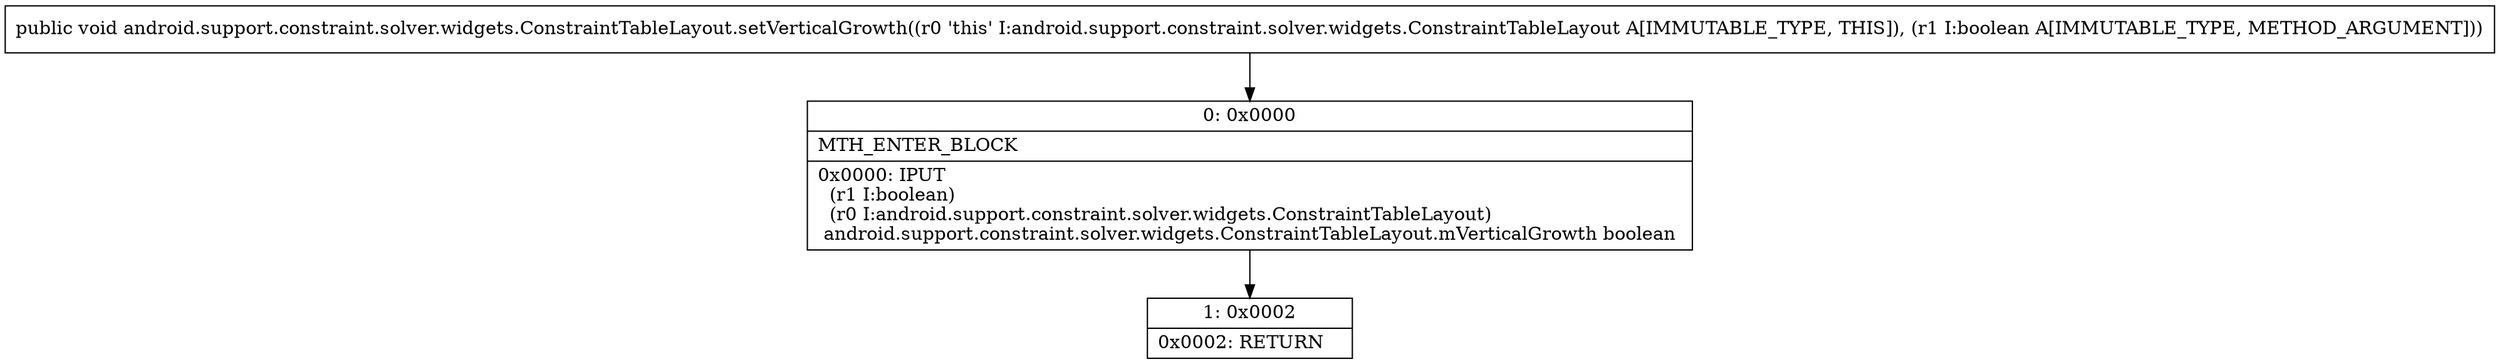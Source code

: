 digraph "CFG forandroid.support.constraint.solver.widgets.ConstraintTableLayout.setVerticalGrowth(Z)V" {
Node_0 [shape=record,label="{0\:\ 0x0000|MTH_ENTER_BLOCK\l|0x0000: IPUT  \l  (r1 I:boolean)\l  (r0 I:android.support.constraint.solver.widgets.ConstraintTableLayout)\l android.support.constraint.solver.widgets.ConstraintTableLayout.mVerticalGrowth boolean \l}"];
Node_1 [shape=record,label="{1\:\ 0x0002|0x0002: RETURN   \l}"];
MethodNode[shape=record,label="{public void android.support.constraint.solver.widgets.ConstraintTableLayout.setVerticalGrowth((r0 'this' I:android.support.constraint.solver.widgets.ConstraintTableLayout A[IMMUTABLE_TYPE, THIS]), (r1 I:boolean A[IMMUTABLE_TYPE, METHOD_ARGUMENT])) }"];
MethodNode -> Node_0;
Node_0 -> Node_1;
}

